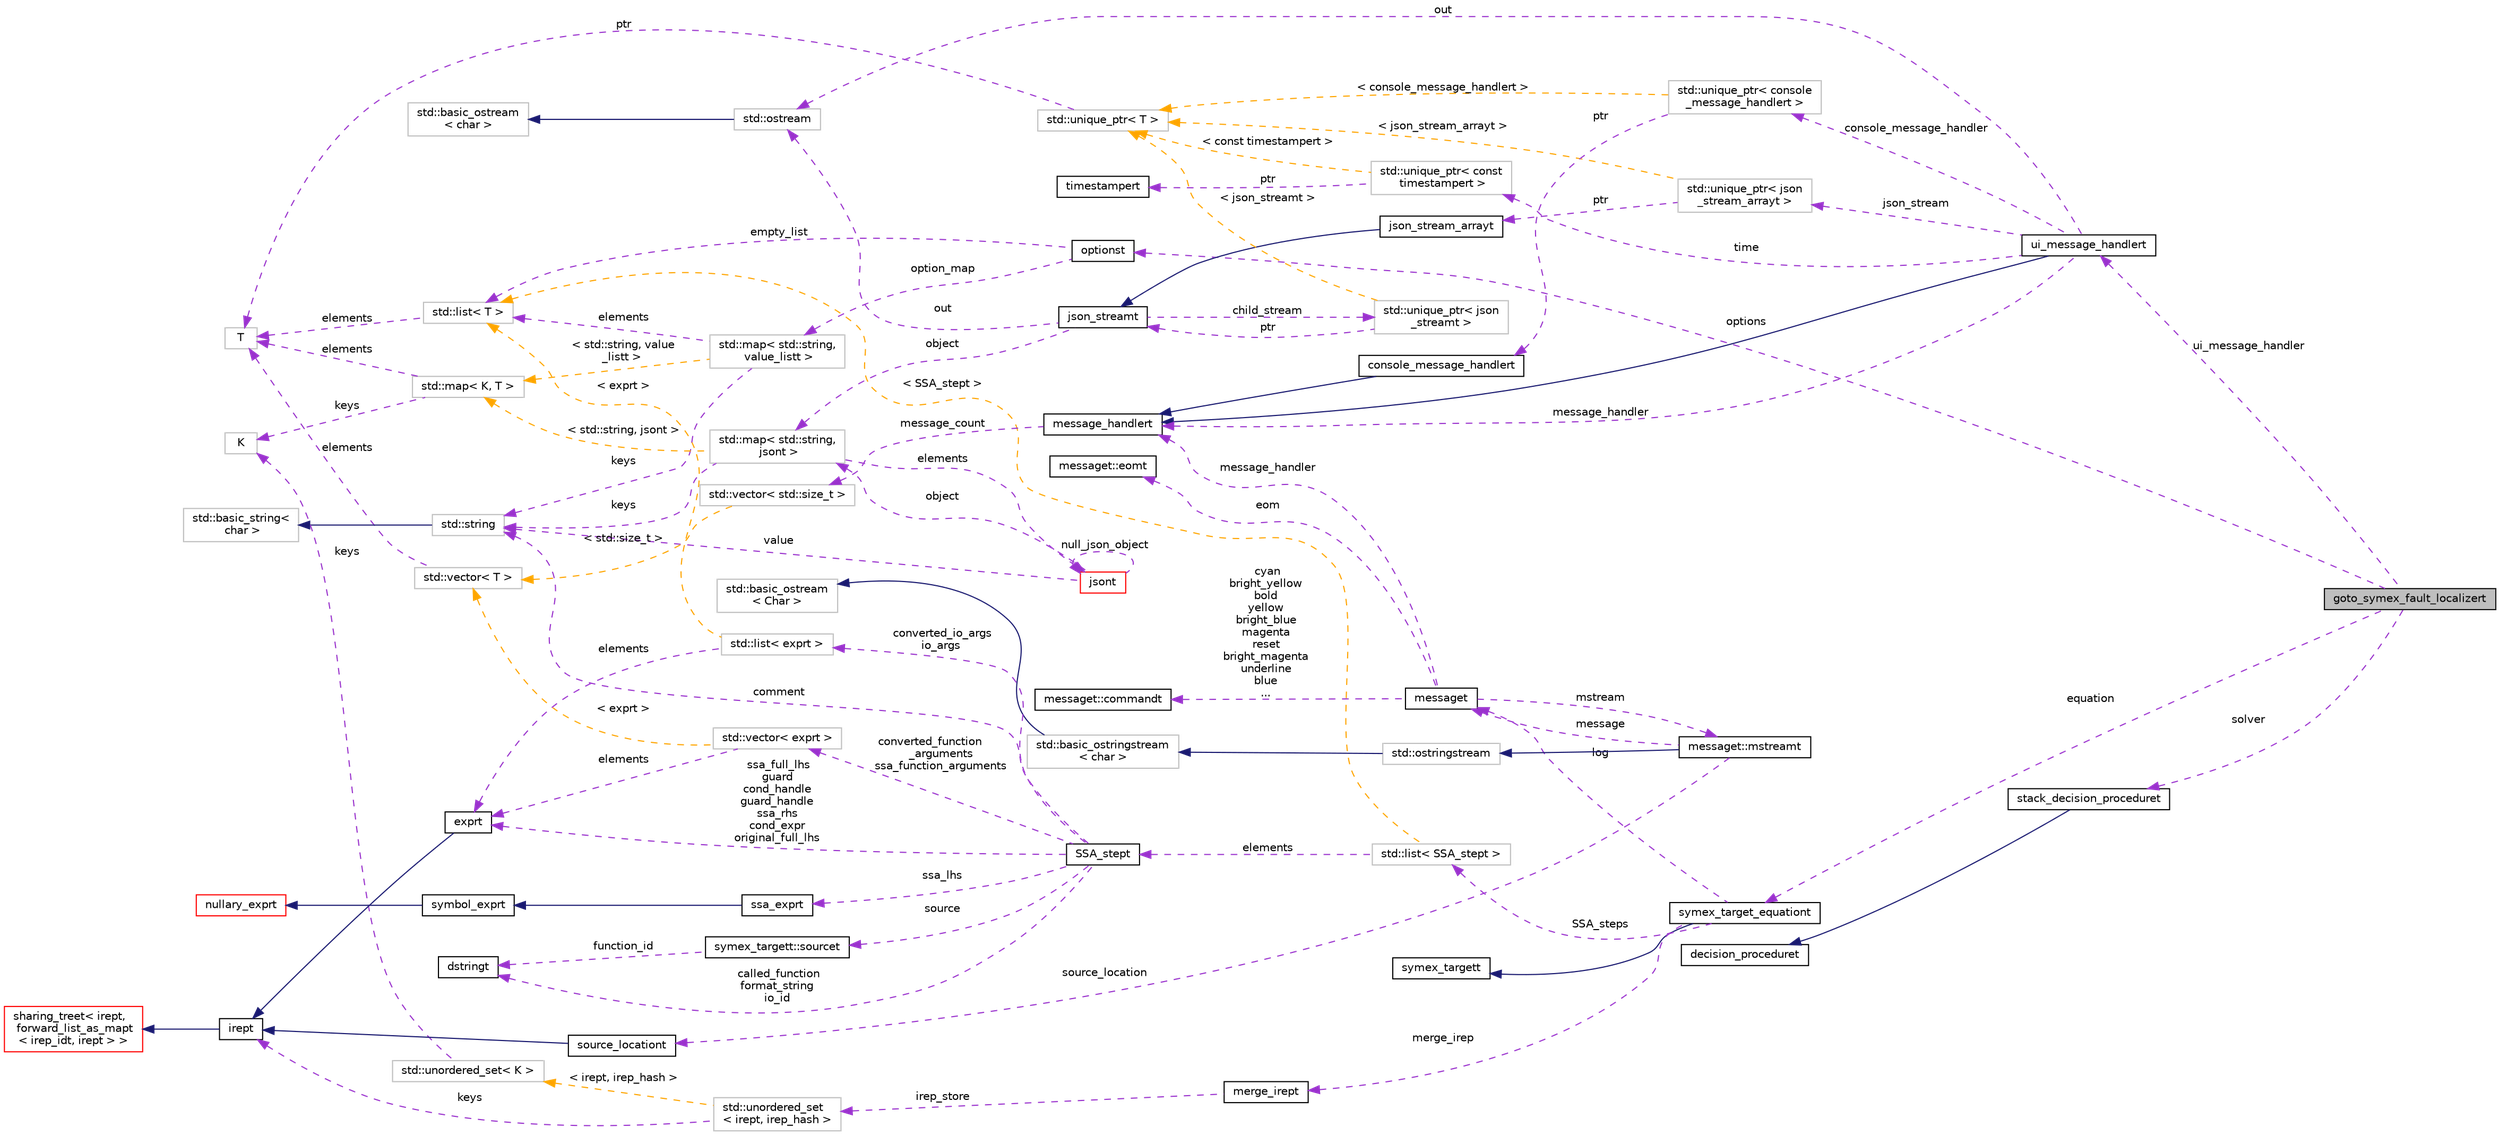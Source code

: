 digraph "goto_symex_fault_localizert"
{
 // LATEX_PDF_SIZE
  bgcolor="transparent";
  edge [fontname="Helvetica",fontsize="10",labelfontname="Helvetica",labelfontsize="10"];
  node [fontname="Helvetica",fontsize="10",shape=record];
  rankdir="LR";
  Node1 [label="goto_symex_fault_localizert",height=0.2,width=0.4,color="black", fillcolor="grey75", style="filled", fontcolor="black",tooltip=" "];
  Node2 -> Node1 [dir="back",color="darkorchid3",fontsize="10",style="dashed",label=" options" ,fontname="Helvetica"];
  Node2 [label="optionst",height=0.2,width=0.4,color="black",URL="$classoptionst.html",tooltip=" "];
  Node3 -> Node2 [dir="back",color="darkorchid3",fontsize="10",style="dashed",label=" empty_list" ,fontname="Helvetica"];
  Node3 [label="std::list\< T \>",height=0.2,width=0.4,color="grey75",tooltip="STL class."];
  Node4 -> Node3 [dir="back",color="darkorchid3",fontsize="10",style="dashed",label=" elements" ,fontname="Helvetica"];
  Node4 [label="T",height=0.2,width=0.4,color="grey75",tooltip=" "];
  Node5 -> Node2 [dir="back",color="darkorchid3",fontsize="10",style="dashed",label=" option_map" ,fontname="Helvetica"];
  Node5 [label="std::map\< std::string,\l value_listt \>",height=0.2,width=0.4,color="grey75",tooltip=" "];
  Node3 -> Node5 [dir="back",color="darkorchid3",fontsize="10",style="dashed",label=" elements" ,fontname="Helvetica"];
  Node6 -> Node5 [dir="back",color="darkorchid3",fontsize="10",style="dashed",label=" keys" ,fontname="Helvetica"];
  Node6 [label="std::string",height=0.2,width=0.4,color="grey75",tooltip="STL class."];
  Node7 -> Node6 [dir="back",color="midnightblue",fontsize="10",style="solid",fontname="Helvetica"];
  Node7 [label="std::basic_string\<\l char \>",height=0.2,width=0.4,color="grey75",tooltip="STL class."];
  Node8 -> Node5 [dir="back",color="orange",fontsize="10",style="dashed",label=" \< std::string, value\l_listt \>" ,fontname="Helvetica"];
  Node8 [label="std::map\< K, T \>",height=0.2,width=0.4,color="grey75",tooltip="STL class."];
  Node9 -> Node8 [dir="back",color="darkorchid3",fontsize="10",style="dashed",label=" keys" ,fontname="Helvetica"];
  Node9 [label="K",height=0.2,width=0.4,color="grey75",tooltip=" "];
  Node4 -> Node8 [dir="back",color="darkorchid3",fontsize="10",style="dashed",label=" elements" ,fontname="Helvetica"];
  Node10 -> Node1 [dir="back",color="darkorchid3",fontsize="10",style="dashed",label=" ui_message_handler" ,fontname="Helvetica"];
  Node10 [label="ui_message_handlert",height=0.2,width=0.4,color="black",URL="$classui__message__handlert.html",tooltip=" "];
  Node11 -> Node10 [dir="back",color="midnightblue",fontsize="10",style="solid",fontname="Helvetica"];
  Node11 [label="message_handlert",height=0.2,width=0.4,color="black",URL="$classmessage__handlert.html",tooltip=" "];
  Node12 -> Node11 [dir="back",color="darkorchid3",fontsize="10",style="dashed",label=" message_count" ,fontname="Helvetica"];
  Node12 [label="std::vector\< std::size_t \>",height=0.2,width=0.4,color="grey75",tooltip=" "];
  Node13 -> Node12 [dir="back",color="orange",fontsize="10",style="dashed",label=" \< std::size_t \>" ,fontname="Helvetica"];
  Node13 [label="std::vector\< T \>",height=0.2,width=0.4,color="grey75",tooltip="STL class."];
  Node4 -> Node13 [dir="back",color="darkorchid3",fontsize="10",style="dashed",label=" elements" ,fontname="Helvetica"];
  Node11 -> Node10 [dir="back",color="darkorchid3",fontsize="10",style="dashed",label=" message_handler" ,fontname="Helvetica"];
  Node14 -> Node10 [dir="back",color="darkorchid3",fontsize="10",style="dashed",label=" json_stream" ,fontname="Helvetica"];
  Node14 [label="std::unique_ptr\< json\l_stream_arrayt \>",height=0.2,width=0.4,color="grey75",tooltip=" "];
  Node15 -> Node14 [dir="back",color="darkorchid3",fontsize="10",style="dashed",label=" ptr" ,fontname="Helvetica"];
  Node15 [label="json_stream_arrayt",height=0.2,width=0.4,color="black",URL="$classjson__stream__arrayt.html",tooltip="Provides methods for streaming JSON arrays."];
  Node16 -> Node15 [dir="back",color="midnightblue",fontsize="10",style="solid",fontname="Helvetica"];
  Node16 [label="json_streamt",height=0.2,width=0.4,color="black",URL="$classjson__streamt.html",tooltip="This class provides a facility for streaming JSON objects directly to the output instead of waiting f..."];
  Node17 -> Node16 [dir="back",color="darkorchid3",fontsize="10",style="dashed",label=" child_stream" ,fontname="Helvetica"];
  Node17 [label="std::unique_ptr\< json\l_streamt \>",height=0.2,width=0.4,color="grey75",tooltip=" "];
  Node16 -> Node17 [dir="back",color="darkorchid3",fontsize="10",style="dashed",label=" ptr" ,fontname="Helvetica"];
  Node18 -> Node17 [dir="back",color="orange",fontsize="10",style="dashed",label=" \< json_streamt \>" ,fontname="Helvetica"];
  Node18 [label="std::unique_ptr\< T \>",height=0.2,width=0.4,color="grey75",tooltip="STL class."];
  Node4 -> Node18 [dir="back",color="darkorchid3",fontsize="10",style="dashed",label=" ptr" ,fontname="Helvetica"];
  Node19 -> Node16 [dir="back",color="darkorchid3",fontsize="10",style="dashed",label=" object" ,fontname="Helvetica"];
  Node19 [label="std::map\< std::string,\l jsont \>",height=0.2,width=0.4,color="grey75",tooltip=" "];
  Node20 -> Node19 [dir="back",color="darkorchid3",fontsize="10",style="dashed",label=" elements" ,fontname="Helvetica"];
  Node20 [label="jsont",height=0.2,width=0.4,color="red",URL="$classjsont.html",tooltip=" "];
  Node19 -> Node20 [dir="back",color="darkorchid3",fontsize="10",style="dashed",label=" object" ,fontname="Helvetica"];
  Node20 -> Node20 [dir="back",color="darkorchid3",fontsize="10",style="dashed",label=" null_json_object" ,fontname="Helvetica"];
  Node6 -> Node20 [dir="back",color="darkorchid3",fontsize="10",style="dashed",label=" value" ,fontname="Helvetica"];
  Node6 -> Node19 [dir="back",color="darkorchid3",fontsize="10",style="dashed",label=" keys" ,fontname="Helvetica"];
  Node8 -> Node19 [dir="back",color="orange",fontsize="10",style="dashed",label=" \< std::string, jsont \>" ,fontname="Helvetica"];
  Node22 -> Node16 [dir="back",color="darkorchid3",fontsize="10",style="dashed",label=" out" ,fontname="Helvetica"];
  Node22 [label="std::ostream",height=0.2,width=0.4,color="grey75",tooltip="STL class."];
  Node23 -> Node22 [dir="back",color="midnightblue",fontsize="10",style="solid",fontname="Helvetica"];
  Node23 [label="std::basic_ostream\l\< char \>",height=0.2,width=0.4,color="grey75",tooltip="STL class."];
  Node18 -> Node14 [dir="back",color="orange",fontsize="10",style="dashed",label=" \< json_stream_arrayt \>" ,fontname="Helvetica"];
  Node26 -> Node10 [dir="back",color="darkorchid3",fontsize="10",style="dashed",label=" console_message_handler" ,fontname="Helvetica"];
  Node26 [label="std::unique_ptr\< console\l_message_handlert \>",height=0.2,width=0.4,color="grey75",tooltip=" "];
  Node27 -> Node26 [dir="back",color="darkorchid3",fontsize="10",style="dashed",label=" ptr" ,fontname="Helvetica"];
  Node27 [label="console_message_handlert",height=0.2,width=0.4,color="black",URL="$classconsole__message__handlert.html",tooltip=" "];
  Node11 -> Node27 [dir="back",color="midnightblue",fontsize="10",style="solid",fontname="Helvetica"];
  Node18 -> Node26 [dir="back",color="orange",fontsize="10",style="dashed",label=" \< console_message_handlert \>" ,fontname="Helvetica"];
  Node22 -> Node10 [dir="back",color="darkorchid3",fontsize="10",style="dashed",label=" out" ,fontname="Helvetica"];
  Node28 -> Node10 [dir="back",color="darkorchid3",fontsize="10",style="dashed",label=" time" ,fontname="Helvetica"];
  Node28 [label="std::unique_ptr\< const\l timestampert \>",height=0.2,width=0.4,color="grey75",tooltip=" "];
  Node29 -> Node28 [dir="back",color="darkorchid3",fontsize="10",style="dashed",label=" ptr" ,fontname="Helvetica"];
  Node29 [label="timestampert",height=0.2,width=0.4,color="black",URL="$classtimestampert.html",tooltip="Timestamp class hierarchy."];
  Node18 -> Node28 [dir="back",color="orange",fontsize="10",style="dashed",label=" \< const timestampert \>" ,fontname="Helvetica"];
  Node30 -> Node1 [dir="back",color="darkorchid3",fontsize="10",style="dashed",label=" equation" ,fontname="Helvetica"];
  Node30 [label="symex_target_equationt",height=0.2,width=0.4,color="black",URL="$classsymex__target__equationt.html",tooltip="Inheriting the interface of symex_targett this class represents the SSA form of the input program as ..."];
  Node31 -> Node30 [dir="back",color="midnightblue",fontsize="10",style="solid",fontname="Helvetica"];
  Node31 [label="symex_targett",height=0.2,width=0.4,color="black",URL="$classsymex__targett.html",tooltip="The interface of the target container for symbolic execution to record its symbolic steps into."];
  Node32 -> Node30 [dir="back",color="darkorchid3",fontsize="10",style="dashed",label=" log" ,fontname="Helvetica"];
  Node32 [label="messaget",height=0.2,width=0.4,color="black",URL="$classmessaget.html",tooltip="Class that provides messages with a built-in verbosity 'level'."];
  Node11 -> Node32 [dir="back",color="darkorchid3",fontsize="10",style="dashed",label=" message_handler" ,fontname="Helvetica"];
  Node33 -> Node32 [dir="back",color="darkorchid3",fontsize="10",style="dashed",label=" cyan\nbright_yellow\nbold\nyellow\nbright_blue\nmagenta\nreset\nbright_magenta\nunderline\nblue\n..." ,fontname="Helvetica"];
  Node33 [label="messaget::commandt",height=0.2,width=0.4,color="black",URL="$classmessaget_1_1commandt.html",tooltip=" "];
  Node34 -> Node32 [dir="back",color="darkorchid3",fontsize="10",style="dashed",label=" mstream" ,fontname="Helvetica"];
  Node34 [label="messaget::mstreamt",height=0.2,width=0.4,color="black",URL="$classmessaget_1_1mstreamt.html",tooltip=" "];
  Node35 -> Node34 [dir="back",color="midnightblue",fontsize="10",style="solid",fontname="Helvetica"];
  Node35 [label="std::ostringstream",height=0.2,width=0.4,color="grey75",tooltip="STL class."];
  Node36 -> Node35 [dir="back",color="midnightblue",fontsize="10",style="solid",fontname="Helvetica"];
  Node36 [label="std::basic_ostringstream\l\< char \>",height=0.2,width=0.4,color="grey75",tooltip="STL class."];
  Node37 -> Node36 [dir="back",color="midnightblue",fontsize="10",style="solid",fontname="Helvetica"];
  Node37 [label="std::basic_ostream\l\< Char \>",height=0.2,width=0.4,color="grey75",tooltip="STL class."];
  Node32 -> Node34 [dir="back",color="darkorchid3",fontsize="10",style="dashed",label=" message" ,fontname="Helvetica"];
  Node38 -> Node34 [dir="back",color="darkorchid3",fontsize="10",style="dashed",label=" source_location" ,fontname="Helvetica"];
  Node38 [label="source_locationt",height=0.2,width=0.4,color="black",URL="$classsource__locationt.html",tooltip=" "];
  Node39 -> Node38 [dir="back",color="midnightblue",fontsize="10",style="solid",fontname="Helvetica"];
  Node39 [label="irept",height=0.2,width=0.4,color="black",URL="$classirept.html",tooltip="There are a large number of kinds of tree structured or tree-like data in CPROVER."];
  Node40 -> Node39 [dir="back",color="midnightblue",fontsize="10",style="solid",fontname="Helvetica"];
  Node40 [label="sharing_treet\< irept,\l forward_list_as_mapt\l\< irep_idt, irept \> \>",height=0.2,width=0.4,color="red",URL="$classsharing__treet.html",tooltip=" "];
  Node46 -> Node32 [dir="back",color="darkorchid3",fontsize="10",style="dashed",label=" eom" ,fontname="Helvetica"];
  Node46 [label="messaget::eomt",height=0.2,width=0.4,color="black",URL="$classmessaget_1_1eomt.html",tooltip=" "];
  Node47 -> Node30 [dir="back",color="darkorchid3",fontsize="10",style="dashed",label=" merge_irep" ,fontname="Helvetica"];
  Node47 [label="merge_irept",height=0.2,width=0.4,color="black",URL="$classmerge__irept.html",tooltip=" "];
  Node48 -> Node47 [dir="back",color="darkorchid3",fontsize="10",style="dashed",label=" irep_store" ,fontname="Helvetica"];
  Node48 [label="std::unordered_set\l\< irept, irep_hash \>",height=0.2,width=0.4,color="grey75",tooltip=" "];
  Node39 -> Node48 [dir="back",color="darkorchid3",fontsize="10",style="dashed",label=" keys" ,fontname="Helvetica"];
  Node49 -> Node48 [dir="back",color="orange",fontsize="10",style="dashed",label=" \< irept, irep_hash \>" ,fontname="Helvetica"];
  Node49 [label="std::unordered_set\< K \>",height=0.2,width=0.4,color="grey75",tooltip="STL class."];
  Node9 -> Node49 [dir="back",color="darkorchid3",fontsize="10",style="dashed",label=" keys" ,fontname="Helvetica"];
  Node50 -> Node30 [dir="back",color="darkorchid3",fontsize="10",style="dashed",label=" SSA_steps" ,fontname="Helvetica"];
  Node50 [label="std::list\< SSA_stept \>",height=0.2,width=0.4,color="grey75",tooltip=" "];
  Node51 -> Node50 [dir="back",color="darkorchid3",fontsize="10",style="dashed",label=" elements" ,fontname="Helvetica"];
  Node51 [label="SSA_stept",height=0.2,width=0.4,color="black",URL="$class_s_s_a__stept.html",tooltip="Single SSA step in the equation."];
  Node52 -> Node51 [dir="back",color="darkorchid3",fontsize="10",style="dashed",label=" converted_io_args\nio_args" ,fontname="Helvetica"];
  Node52 [label="std::list\< exprt \>",height=0.2,width=0.4,color="grey75",tooltip=" "];
  Node53 -> Node52 [dir="back",color="darkorchid3",fontsize="10",style="dashed",label=" elements" ,fontname="Helvetica"];
  Node53 [label="exprt",height=0.2,width=0.4,color="black",URL="$classexprt.html",tooltip="Base class for all expressions."];
  Node39 -> Node53 [dir="back",color="midnightblue",fontsize="10",style="solid",fontname="Helvetica"];
  Node3 -> Node52 [dir="back",color="orange",fontsize="10",style="dashed",label=" \< exprt \>" ,fontname="Helvetica"];
  Node54 -> Node51 [dir="back",color="darkorchid3",fontsize="10",style="dashed",label=" ssa_lhs" ,fontname="Helvetica"];
  Node54 [label="ssa_exprt",height=0.2,width=0.4,color="black",URL="$classssa__exprt.html",tooltip="Expression providing an SSA-renamed symbol of expressions."];
  Node55 -> Node54 [dir="back",color="midnightblue",fontsize="10",style="solid",fontname="Helvetica"];
  Node55 [label="symbol_exprt",height=0.2,width=0.4,color="black",URL="$classsymbol__exprt.html",tooltip="Expression to hold a symbol (variable)"];
  Node56 -> Node55 [dir="back",color="midnightblue",fontsize="10",style="solid",fontname="Helvetica"];
  Node56 [label="nullary_exprt",height=0.2,width=0.4,color="red",URL="$classnullary__exprt.html",tooltip="An expression without operands."];
  Node44 -> Node51 [dir="back",color="darkorchid3",fontsize="10",style="dashed",label=" called_function\nformat_string\nio_id" ,fontname="Helvetica"];
  Node44 [label="dstringt",height=0.2,width=0.4,color="black",URL="$classdstringt.html",tooltip="dstringt has one field, an unsigned integer no which is an index into a static table of strings."];
  Node6 -> Node51 [dir="back",color="darkorchid3",fontsize="10",style="dashed",label=" comment" ,fontname="Helvetica"];
  Node53 -> Node51 [dir="back",color="darkorchid3",fontsize="10",style="dashed",label=" ssa_full_lhs\nguard\ncond_handle\nguard_handle\nssa_rhs\ncond_expr\noriginal_full_lhs" ,fontname="Helvetica"];
  Node58 -> Node51 [dir="back",color="darkorchid3",fontsize="10",style="dashed",label=" source" ,fontname="Helvetica"];
  Node58 [label="symex_targett::sourcet",height=0.2,width=0.4,color="black",URL="$structsymex__targett_1_1sourcet.html",tooltip="Identifies source in the context of symbolic execution."];
  Node44 -> Node58 [dir="back",color="darkorchid3",fontsize="10",style="dashed",label=" function_id" ,fontname="Helvetica"];
  Node59 -> Node51 [dir="back",color="darkorchid3",fontsize="10",style="dashed",label=" converted_function\l_arguments\nssa_function_arguments" ,fontname="Helvetica"];
  Node59 [label="std::vector\< exprt \>",height=0.2,width=0.4,color="grey75",tooltip=" "];
  Node53 -> Node59 [dir="back",color="darkorchid3",fontsize="10",style="dashed",label=" elements" ,fontname="Helvetica"];
  Node13 -> Node59 [dir="back",color="orange",fontsize="10",style="dashed",label=" \< exprt \>" ,fontname="Helvetica"];
  Node3 -> Node50 [dir="back",color="orange",fontsize="10",style="dashed",label=" \< SSA_stept \>" ,fontname="Helvetica"];
  Node60 -> Node1 [dir="back",color="darkorchid3",fontsize="10",style="dashed",label=" solver" ,fontname="Helvetica"];
  Node60 [label="stack_decision_proceduret",height=0.2,width=0.4,color="black",URL="$classstack__decision__proceduret.html",tooltip=" "];
  Node61 -> Node60 [dir="back",color="midnightblue",fontsize="10",style="solid",fontname="Helvetica"];
  Node61 [label="decision_proceduret",height=0.2,width=0.4,color="black",URL="$classdecision__proceduret.html",tooltip=" "];
}
